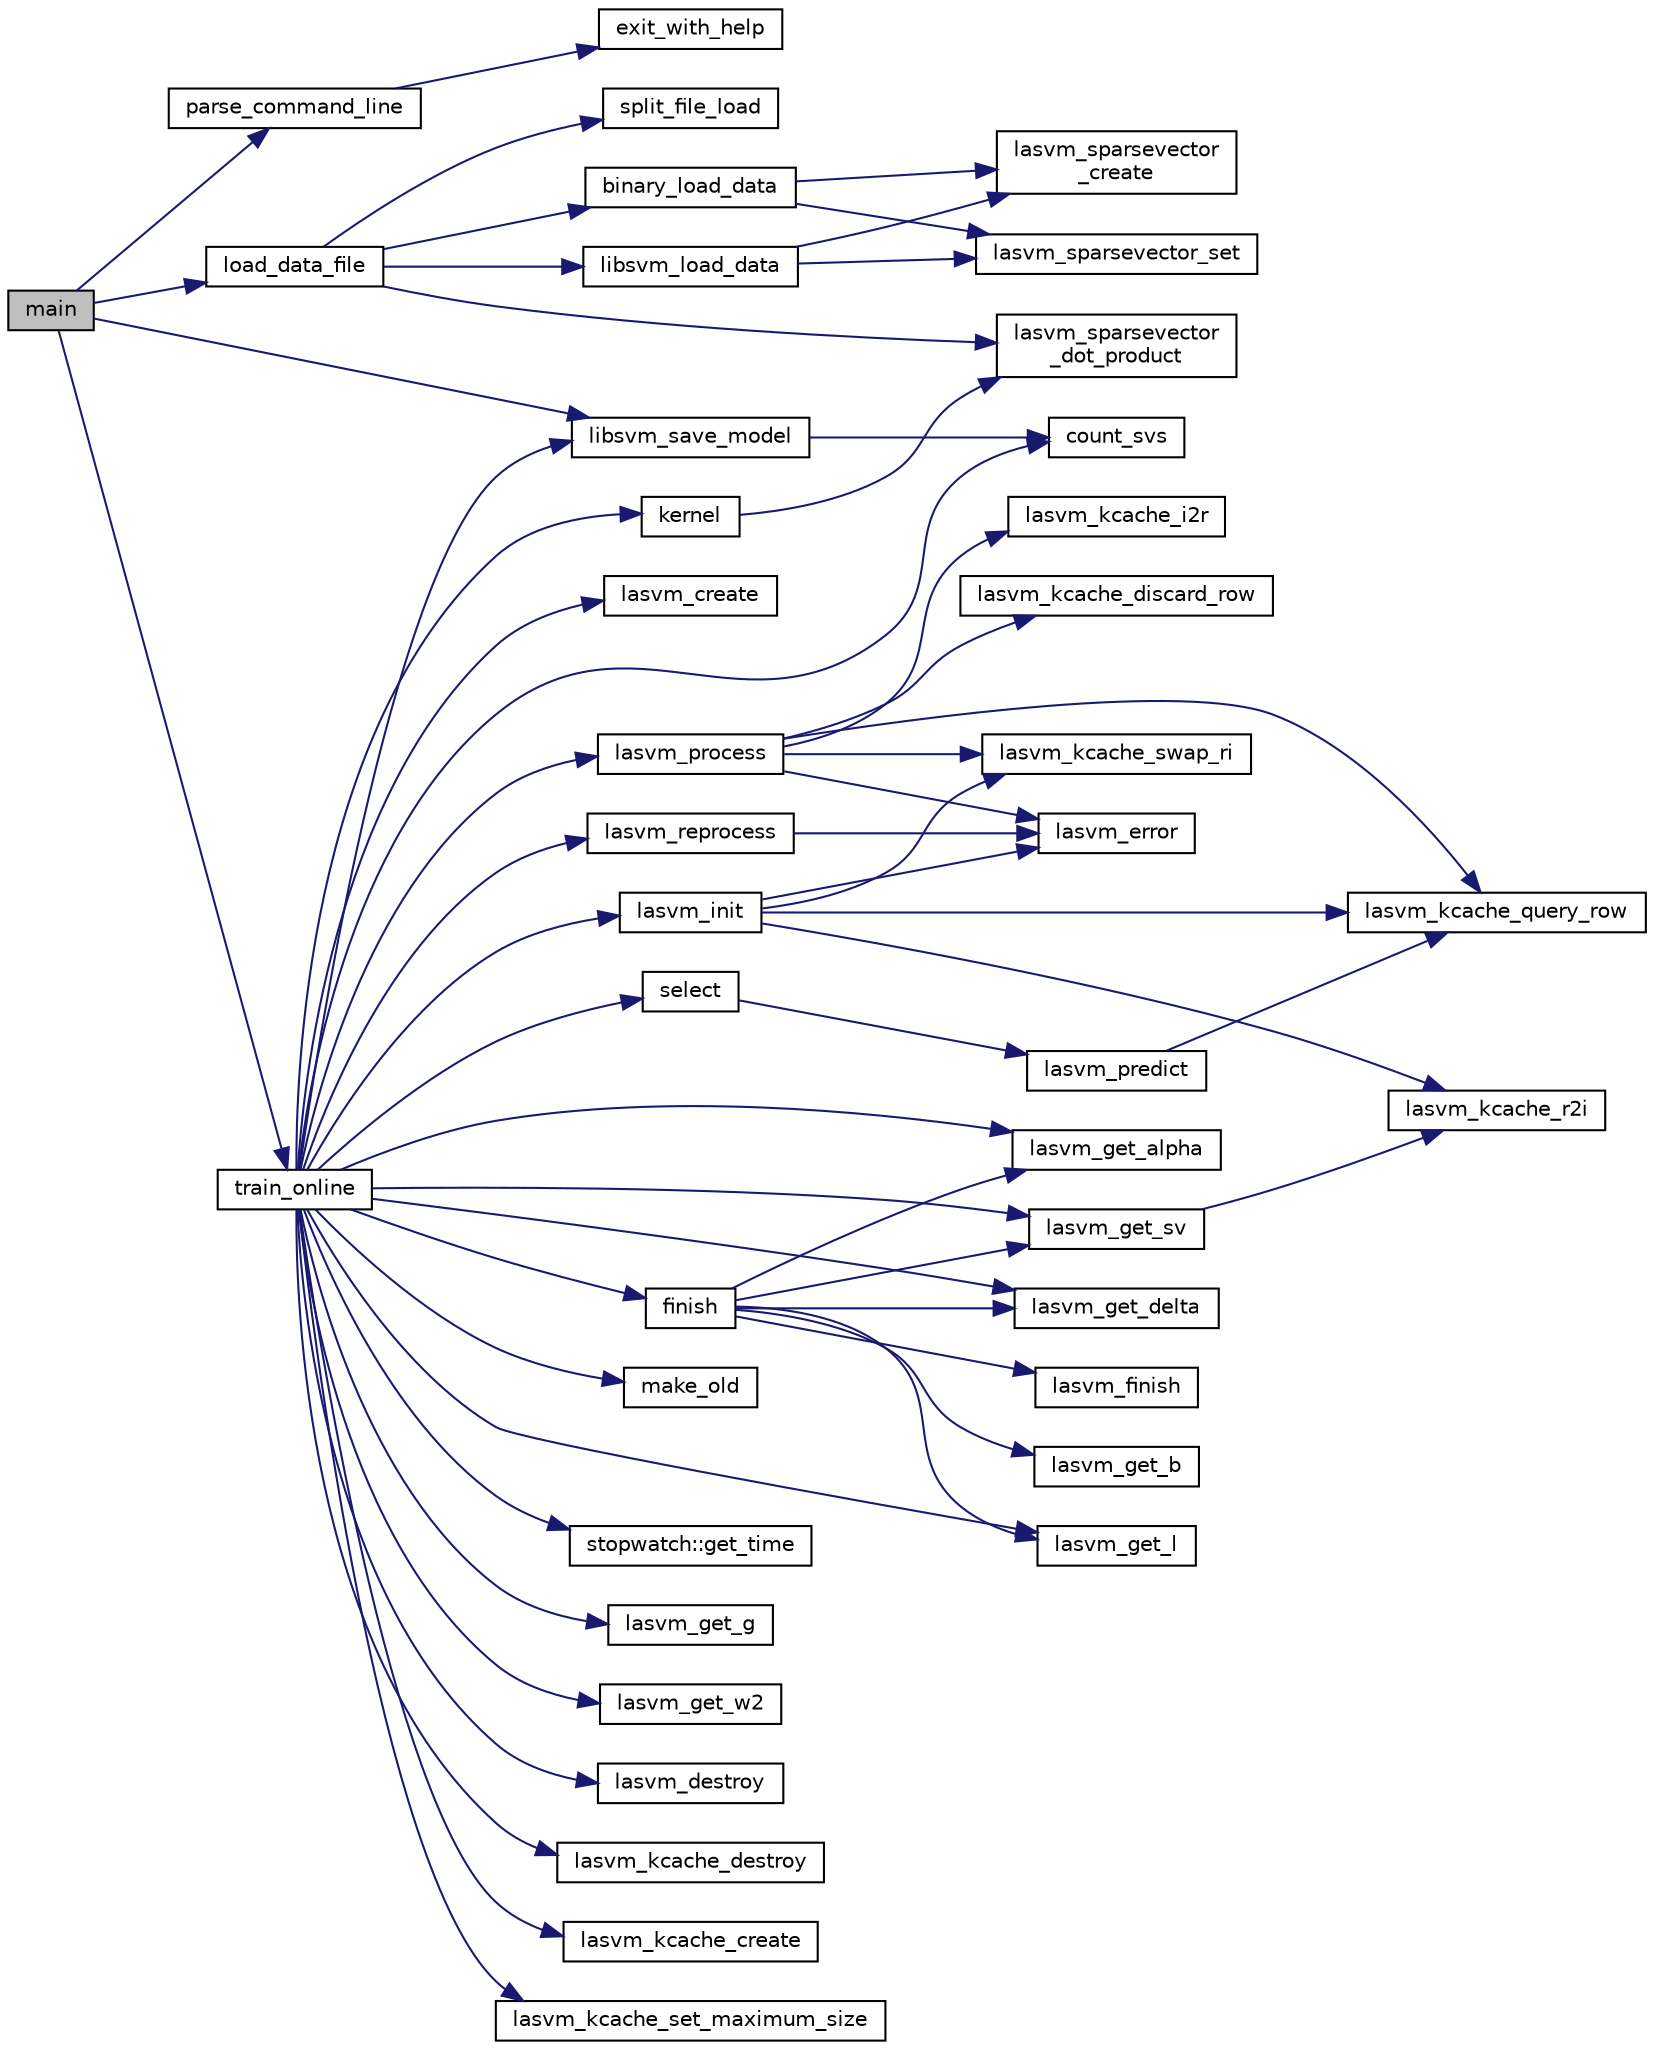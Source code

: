 digraph "main"
{
  edge [fontname="Helvetica",fontsize="10",labelfontname="Helvetica",labelfontsize="10"];
  node [fontname="Helvetica",fontsize="10",shape=record];
  rankdir="LR";
  Node1 [label="main",height=0.2,width=0.4,color="black", fillcolor="grey75", style="filled" fontcolor="black"];
  Node1 -> Node2 [color="midnightblue",fontsize="10",style="solid",fontname="Helvetica"];
  Node2 [label="parse_command_line",height=0.2,width=0.4,color="black", fillcolor="white", style="filled",URL="$la__svm_8cpp.html#a15f26fdd66eabc2d70d032433a9c8a50"];
  Node2 -> Node3 [color="midnightblue",fontsize="10",style="solid",fontname="Helvetica"];
  Node3 [label="exit_with_help",height=0.2,width=0.4,color="black", fillcolor="white", style="filled",URL="$la__svm_8cpp.html#a8bbbfc2cd5ea26b69d3b880c6f509e93"];
  Node1 -> Node4 [color="midnightblue",fontsize="10",style="solid",fontname="Helvetica"];
  Node4 [label="load_data_file",height=0.2,width=0.4,color="black", fillcolor="white", style="filled",URL="$la__svm_8cpp.html#af3934217b9fe8d07578136f00518f402"];
  Node4 -> Node5 [color="midnightblue",fontsize="10",style="solid",fontname="Helvetica"];
  Node5 [label="libsvm_load_data",height=0.2,width=0.4,color="black", fillcolor="white", style="filled",URL="$la__svm_8cpp.html#a90d1123670c4debc7852273ca8477a52"];
  Node5 -> Node6 [color="midnightblue",fontsize="10",style="solid",fontname="Helvetica"];
  Node6 [label="lasvm_sparsevector\l_create",height=0.2,width=0.4,color="black", fillcolor="white", style="filled",URL="$vector_8c.html#a16c3c9c0dbf9a02508ea613bcc6f390d"];
  Node5 -> Node7 [color="midnightblue",fontsize="10",style="solid",fontname="Helvetica"];
  Node7 [label="lasvm_sparsevector_set",height=0.2,width=0.4,color="black", fillcolor="white", style="filled",URL="$vector_8c.html#a45ddcb329a7772fcaa14b8f02aa29b41"];
  Node4 -> Node8 [color="midnightblue",fontsize="10",style="solid",fontname="Helvetica"];
  Node8 [label="binary_load_data",height=0.2,width=0.4,color="black", fillcolor="white", style="filled",URL="$la__svm_8cpp.html#a1e8a8d830b07e1e2582531bfc4bf6d8d"];
  Node8 -> Node6 [color="midnightblue",fontsize="10",style="solid",fontname="Helvetica"];
  Node8 -> Node7 [color="midnightblue",fontsize="10",style="solid",fontname="Helvetica"];
  Node4 -> Node9 [color="midnightblue",fontsize="10",style="solid",fontname="Helvetica"];
  Node9 [label="split_file_load",height=0.2,width=0.4,color="black", fillcolor="white", style="filled",URL="$la__svm_8cpp.html#a215ee43167eb7ec8c4ac0ea9c36e0dd4"];
  Node4 -> Node10 [color="midnightblue",fontsize="10",style="solid",fontname="Helvetica"];
  Node10 [label="lasvm_sparsevector\l_dot_product",height=0.2,width=0.4,color="black", fillcolor="white", style="filled",URL="$vector_8c.html#a87903fc116678cdff780b1d76c0e6555"];
  Node1 -> Node11 [color="midnightblue",fontsize="10",style="solid",fontname="Helvetica"];
  Node11 [label="train_online",height=0.2,width=0.4,color="black", fillcolor="white", style="filled",URL="$la__svm_8cpp.html#a84dead433e3720229c34b3d17a467adf"];
  Node11 -> Node12 [color="midnightblue",fontsize="10",style="solid",fontname="Helvetica"];
  Node12 [label="lasvm_kcache_create",height=0.2,width=0.4,color="black", fillcolor="white", style="filled",URL="$kcache_8c.html#a7cbe81d0f04bf725bd07109771ea99e7"];
  Node11 -> Node13 [color="midnightblue",fontsize="10",style="solid",fontname="Helvetica"];
  Node13 [label="kernel",height=0.2,width=0.4,color="black", fillcolor="white", style="filled",URL="$la__svm_8cpp.html#a8d038c50a80216ddc72dfaa3b3042ba0"];
  Node13 -> Node10 [color="midnightblue",fontsize="10",style="solid",fontname="Helvetica"];
  Node11 -> Node14 [color="midnightblue",fontsize="10",style="solid",fontname="Helvetica"];
  Node14 [label="lasvm_kcache_set_maximum_size",height=0.2,width=0.4,color="black", fillcolor="white", style="filled",URL="$kcache_8c.html#a0ae557c892c84844c0b2a9f435b522dd"];
  Node11 -> Node15 [color="midnightblue",fontsize="10",style="solid",fontname="Helvetica"];
  Node15 [label="lasvm_create",height=0.2,width=0.4,color="black", fillcolor="white", style="filled",URL="$lasvm_8c.html#a4ee4f3b9bfd62f0d12eb9ff556933e4b"];
  Node11 -> Node16 [color="midnightblue",fontsize="10",style="solid",fontname="Helvetica"];
  Node16 [label="lasvm_process",height=0.2,width=0.4,color="black", fillcolor="white", style="filled",URL="$lasvm_8c.html#a57ee3befe5d57601131ad81e0c0275d3"];
  Node16 -> Node17 [color="midnightblue",fontsize="10",style="solid",fontname="Helvetica"];
  Node17 [label="lasvm_error",height=0.2,width=0.4,color="black", fillcolor="white", style="filled",URL="$messages_8c.html#a17c8c22c44756c9cdb8c9953c2eeb97f"];
  Node16 -> Node18 [color="midnightblue",fontsize="10",style="solid",fontname="Helvetica"];
  Node18 [label="lasvm_kcache_i2r",height=0.2,width=0.4,color="black", fillcolor="white", style="filled",URL="$kcache_8c.html#adf69ca35a3622d92b634d6d4a5c156fa"];
  Node16 -> Node19 [color="midnightblue",fontsize="10",style="solid",fontname="Helvetica"];
  Node19 [label="lasvm_kcache_query_row",height=0.2,width=0.4,color="black", fillcolor="white", style="filled",URL="$kcache_8c.html#a111b8fc59673c97bec8d14fc60615266"];
  Node16 -> Node20 [color="midnightblue",fontsize="10",style="solid",fontname="Helvetica"];
  Node20 [label="lasvm_kcache_discard_row",height=0.2,width=0.4,color="black", fillcolor="white", style="filled",URL="$kcache_8c.html#ac92b3d4d8030a6220fe1271c5edd6462"];
  Node16 -> Node21 [color="midnightblue",fontsize="10",style="solid",fontname="Helvetica"];
  Node21 [label="lasvm_kcache_swap_ri",height=0.2,width=0.4,color="black", fillcolor="white", style="filled",URL="$kcache_8c.html#a23af4adf8dc466b999fe80ad78a21c7b"];
  Node11 -> Node22 [color="midnightblue",fontsize="10",style="solid",fontname="Helvetica"];
  Node22 [label="make_old",height=0.2,width=0.4,color="black", fillcolor="white", style="filled",URL="$la__svm_8cpp.html#a02ca210f2ce7532d46b3543865866408"];
  Node11 -> Node23 [color="midnightblue",fontsize="10",style="solid",fontname="Helvetica"];
  Node23 [label="select",height=0.2,width=0.4,color="black", fillcolor="white", style="filled",URL="$la__svm_8cpp.html#a488f426cc2dc0d537f8c37e3e77ef3fe"];
  Node23 -> Node24 [color="midnightblue",fontsize="10",style="solid",fontname="Helvetica"];
  Node24 [label="lasvm_predict",height=0.2,width=0.4,color="black", fillcolor="white", style="filled",URL="$lasvm_8c.html#a4c32731c4eec5f9be2037c0e2cad6742"];
  Node24 -> Node19 [color="midnightblue",fontsize="10",style="solid",fontname="Helvetica"];
  Node11 -> Node25 [color="midnightblue",fontsize="10",style="solid",fontname="Helvetica"];
  Node25 [label="lasvm_reprocess",height=0.2,width=0.4,color="black", fillcolor="white", style="filled",URL="$lasvm_8c.html#ab560d706ee60b58ed0f2ea18f6187f83"];
  Node25 -> Node17 [color="midnightblue",fontsize="10",style="solid",fontname="Helvetica"];
  Node11 -> Node26 [color="midnightblue",fontsize="10",style="solid",fontname="Helvetica"];
  Node26 [label="lasvm_get_delta",height=0.2,width=0.4,color="black", fillcolor="white", style="filled",URL="$lasvm_8c.html#ae4905c41a67f521fc57cda9697291054"];
  Node11 -> Node27 [color="midnightblue",fontsize="10",style="solid",fontname="Helvetica"];
  Node27 [label="lasvm_get_l",height=0.2,width=0.4,color="black", fillcolor="white", style="filled",URL="$lasvm_8c.html#a00194dd0ba341f10c99cabd233da7e48"];
  Node11 -> Node28 [color="midnightblue",fontsize="10",style="solid",fontname="Helvetica"];
  Node28 [label="stopwatch::get_time",height=0.2,width=0.4,color="black", fillcolor="white", style="filled",URL="$classstopwatch.html#ac06977eabe0cda6349e3ad0ae4b772a6"];
  Node11 -> Node29 [color="midnightblue",fontsize="10",style="solid",fontname="Helvetica"];
  Node29 [label="lasvm_get_alpha",height=0.2,width=0.4,color="black", fillcolor="white", style="filled",URL="$lasvm_8c.html#a84ced44c67e41d37202d1f3f9f8f1e08"];
  Node11 -> Node30 [color="midnightblue",fontsize="10",style="solid",fontname="Helvetica"];
  Node30 [label="lasvm_get_g",height=0.2,width=0.4,color="black", fillcolor="white", style="filled",URL="$lasvm_8c.html#ae34e3b93f87b08e65984c08fcab9e19b"];
  Node11 -> Node31 [color="midnightblue",fontsize="10",style="solid",fontname="Helvetica"];
  Node31 [label="lasvm_get_sv",height=0.2,width=0.4,color="black", fillcolor="white", style="filled",URL="$lasvm_8c.html#ac5d48c292946a3857b3b54f3eb523ce8"];
  Node31 -> Node32 [color="midnightblue",fontsize="10",style="solid",fontname="Helvetica"];
  Node32 [label="lasvm_kcache_r2i",height=0.2,width=0.4,color="black", fillcolor="white", style="filled",URL="$kcache_8c.html#a5f2800dd984dd18ef5648f5d2f18e6ca"];
  Node11 -> Node33 [color="midnightblue",fontsize="10",style="solid",fontname="Helvetica"];
  Node33 [label="finish",height=0.2,width=0.4,color="black", fillcolor="white", style="filled",URL="$la__svm_8cpp.html#ad7aa79a8e6532c312fe85e60306047cd"];
  Node33 -> Node34 [color="midnightblue",fontsize="10",style="solid",fontname="Helvetica"];
  Node34 [label="lasvm_finish",height=0.2,width=0.4,color="black", fillcolor="white", style="filled",URL="$lasvm_8c.html#ae2a53ee7455ab670801bc5612eafbde8"];
  Node33 -> Node26 [color="midnightblue",fontsize="10",style="solid",fontname="Helvetica"];
  Node33 -> Node27 [color="midnightblue",fontsize="10",style="solid",fontname="Helvetica"];
  Node33 -> Node31 [color="midnightblue",fontsize="10",style="solid",fontname="Helvetica"];
  Node33 -> Node29 [color="midnightblue",fontsize="10",style="solid",fontname="Helvetica"];
  Node33 -> Node35 [color="midnightblue",fontsize="10",style="solid",fontname="Helvetica"];
  Node35 [label="lasvm_get_b",height=0.2,width=0.4,color="black", fillcolor="white", style="filled",URL="$lasvm_8c.html#ad397a41d1261ee42b0f0ebdfecabc0c1"];
  Node11 -> Node36 [color="midnightblue",fontsize="10",style="solid",fontname="Helvetica"];
  Node36 [label="libsvm_save_model",height=0.2,width=0.4,color="black", fillcolor="white", style="filled",URL="$la__svm_8cpp.html#af1d05f9634ad1baf5a4bd899b935bd92"];
  Node36 -> Node37 [color="midnightblue",fontsize="10",style="solid",fontname="Helvetica"];
  Node37 [label="count_svs",height=0.2,width=0.4,color="black", fillcolor="white", style="filled",URL="$la__svm_8cpp.html#ab7584d139fe92cf9be4b7b7035fbca58"];
  Node11 -> Node38 [color="midnightblue",fontsize="10",style="solid",fontname="Helvetica"];
  Node38 [label="lasvm_init",height=0.2,width=0.4,color="black", fillcolor="white", style="filled",URL="$lasvm_8c.html#aa69f39c7b620a7eb617fb7265851aa6d"];
  Node38 -> Node17 [color="midnightblue",fontsize="10",style="solid",fontname="Helvetica"];
  Node38 -> Node21 [color="midnightblue",fontsize="10",style="solid",fontname="Helvetica"];
  Node38 -> Node32 [color="midnightblue",fontsize="10",style="solid",fontname="Helvetica"];
  Node38 -> Node19 [color="midnightblue",fontsize="10",style="solid",fontname="Helvetica"];
  Node11 -> Node37 [color="midnightblue",fontsize="10",style="solid",fontname="Helvetica"];
  Node11 -> Node39 [color="midnightblue",fontsize="10",style="solid",fontname="Helvetica"];
  Node39 [label="lasvm_get_w2",height=0.2,width=0.4,color="black", fillcolor="white", style="filled",URL="$lasvm_8c.html#a22aeeb8fc3a2302a03de7be4aeca025e"];
  Node11 -> Node40 [color="midnightblue",fontsize="10",style="solid",fontname="Helvetica"];
  Node40 [label="lasvm_destroy",height=0.2,width=0.4,color="black", fillcolor="white", style="filled",URL="$lasvm_8c.html#ac3f0637ddfb8d9498bb13afc5b39a582"];
  Node11 -> Node41 [color="midnightblue",fontsize="10",style="solid",fontname="Helvetica"];
  Node41 [label="lasvm_kcache_destroy",height=0.2,width=0.4,color="black", fillcolor="white", style="filled",URL="$kcache_8c.html#ad2e2d0788052afe36e7f96c3b369e86b"];
  Node1 -> Node36 [color="midnightblue",fontsize="10",style="solid",fontname="Helvetica"];
}
